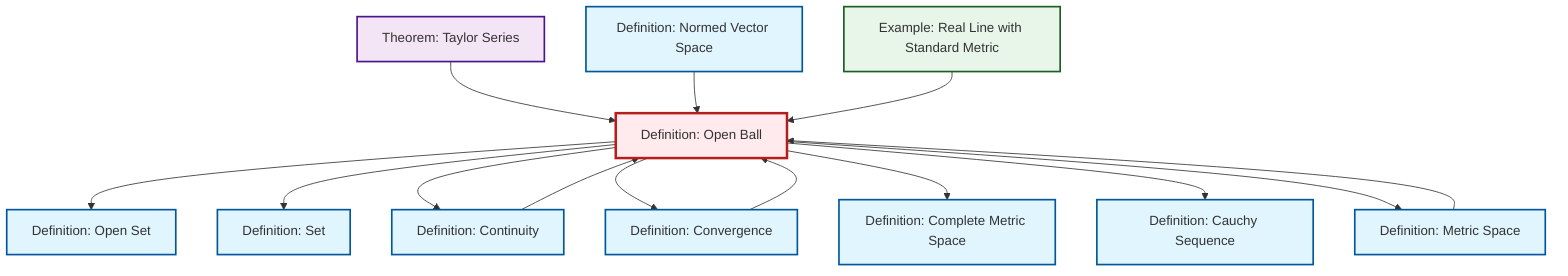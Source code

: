 graph TD
    classDef definition fill:#e1f5fe,stroke:#01579b,stroke-width:2px
    classDef theorem fill:#f3e5f5,stroke:#4a148c,stroke-width:2px
    classDef axiom fill:#fff3e0,stroke:#e65100,stroke-width:2px
    classDef example fill:#e8f5e9,stroke:#1b5e20,stroke-width:2px
    classDef current fill:#ffebee,stroke:#b71c1c,stroke-width:3px
    def-cauchy-sequence["Definition: Cauchy Sequence"]:::definition
    thm-taylor-series["Theorem: Taylor Series"]:::theorem
    def-continuity["Definition: Continuity"]:::definition
    def-convergence["Definition: Convergence"]:::definition
    ex-real-line-metric["Example: Real Line with Standard Metric"]:::example
    def-open-set["Definition: Open Set"]:::definition
    def-normed-vector-space["Definition: Normed Vector Space"]:::definition
    def-complete-metric-space["Definition: Complete Metric Space"]:::definition
    def-open-ball["Definition: Open Ball"]:::definition
    def-set["Definition: Set"]:::definition
    def-metric-space["Definition: Metric Space"]:::definition
    def-open-ball --> def-open-set
    def-open-ball --> def-set
    def-open-ball --> def-continuity
    thm-taylor-series --> def-open-ball
    def-convergence --> def-open-ball
    def-open-ball --> def-convergence
    def-open-ball --> def-complete-metric-space
    def-normed-vector-space --> def-open-ball
    def-metric-space --> def-open-ball
    def-open-ball --> def-cauchy-sequence
    def-open-ball --> def-metric-space
    def-continuity --> def-open-ball
    ex-real-line-metric --> def-open-ball
    class def-open-ball current